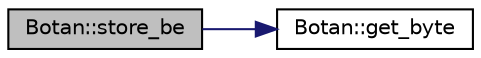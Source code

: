 digraph "Botan::store_be"
{
  edge [fontname="Helvetica",fontsize="10",labelfontname="Helvetica",labelfontsize="10"];
  node [fontname="Helvetica",fontsize="10",shape=record];
  rankdir="LR";
  Node317 [label="Botan::store_be",height=0.2,width=0.4,color="black", fillcolor="grey75", style="filled", fontcolor="black"];
  Node317 -> Node318 [color="midnightblue",fontsize="10",style="solid"];
  Node318 [label="Botan::get_byte",height=0.2,width=0.4,color="black", fillcolor="white", style="filled",URL="$namespace_botan.html#ad10dc938a651323dddbfe3c1e985774b"];
}
